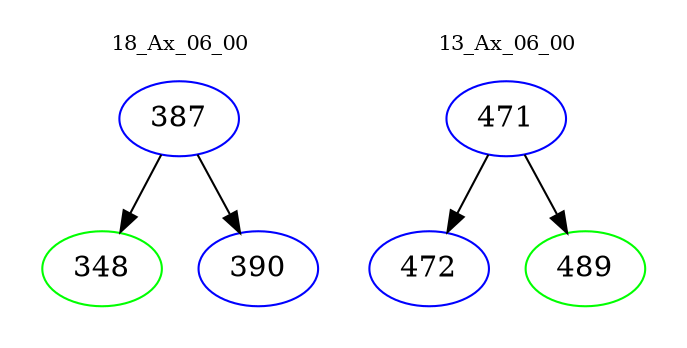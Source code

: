 digraph{
subgraph cluster_0 {
color = white
label = "18_Ax_06_00";
fontsize=10;
T0_387 [label="387", color="blue"]
T0_387 -> T0_348 [color="black"]
T0_348 [label="348", color="green"]
T0_387 -> T0_390 [color="black"]
T0_390 [label="390", color="blue"]
}
subgraph cluster_1 {
color = white
label = "13_Ax_06_00";
fontsize=10;
T1_471 [label="471", color="blue"]
T1_471 -> T1_472 [color="black"]
T1_472 [label="472", color="blue"]
T1_471 -> T1_489 [color="black"]
T1_489 [label="489", color="green"]
}
}
